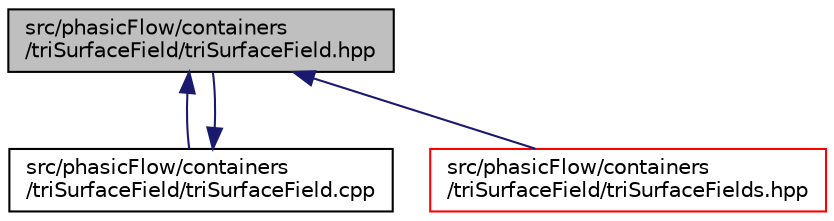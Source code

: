 digraph "src/phasicFlow/containers/triSurfaceField/triSurfaceField.hpp"
{
 // LATEX_PDF_SIZE
  edge [fontname="Helvetica",fontsize="10",labelfontname="Helvetica",labelfontsize="10"];
  node [fontname="Helvetica",fontsize="10",shape=record];
  Node1 [label="src/phasicFlow/containers\l/triSurfaceField/triSurfaceField.hpp",height=0.2,width=0.4,color="black", fillcolor="grey75", style="filled", fontcolor="black",tooltip=" "];
  Node1 -> Node2 [dir="back",color="midnightblue",fontsize="10",style="solid",fontname="Helvetica"];
  Node2 [label="src/phasicFlow/containers\l/triSurfaceField/triSurfaceField.cpp",height=0.2,width=0.4,color="black", fillcolor="white", style="filled",URL="$triSurfaceField_8cpp.html",tooltip=" "];
  Node2 -> Node1 [dir="back",color="midnightblue",fontsize="10",style="solid",fontname="Helvetica"];
  Node1 -> Node3 [dir="back",color="midnightblue",fontsize="10",style="solid",fontname="Helvetica"];
  Node3 [label="src/phasicFlow/containers\l/triSurfaceField/triSurfaceFields.hpp",height=0.2,width=0.4,color="red", fillcolor="white", style="filled",URL="$triSurfaceFields_8hpp.html",tooltip=" "];
}
